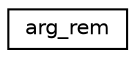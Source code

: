 digraph "Graphical Class Hierarchy"
{
 // LATEX_PDF_SIZE
  edge [fontname="Helvetica",fontsize="10",labelfontname="Helvetica",labelfontsize="10"];
  node [fontname="Helvetica",fontsize="10",shape=record];
  rankdir="LR";
  Node0 [label="arg_rem",height=0.2,width=0.4,color="black", fillcolor="white", style="filled",URL="$structarg__rem.html",tooltip=" "];
}
